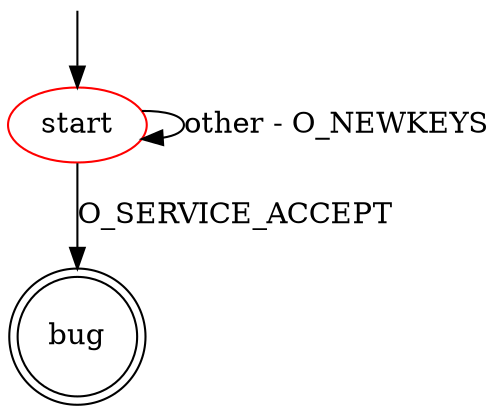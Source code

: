 digraph G {
label=""
start [color="red"]
bug [shape="doublecircle"]

start -> bug [label="O_SERVICE_ACCEPT"]
start -> start [label="other - O_NEWKEYS"]

__start0 [label="" shape="none" width="0" height="0"];
__start0 -> start;
}
